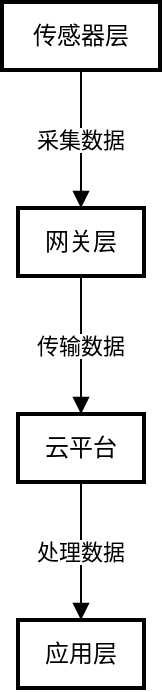 <mxfile version="24.5.5" type="github">
  <diagram name="第 1 页" id="OLYgfp5TXsXwXul3KUrM">
    <mxGraphModel>
      <root>
        <mxCell id="0" />
        <mxCell id="1" parent="0" />
        <mxCell id="2" value="传感器层" style="whiteSpace=wrap;strokeWidth=2;" vertex="1" parent="1">
          <mxGeometry width="79" height="34" as="geometry" />
        </mxCell>
        <mxCell id="3" value="网关层" style="whiteSpace=wrap;strokeWidth=2;" vertex="1" parent="1">
          <mxGeometry x="8" y="103" width="63" height="34" as="geometry" />
        </mxCell>
        <mxCell id="4" value="云平台" style="whiteSpace=wrap;strokeWidth=2;" vertex="1" parent="1">
          <mxGeometry x="8" y="206" width="63" height="34" as="geometry" />
        </mxCell>
        <mxCell id="5" value="应用层" style="whiteSpace=wrap;strokeWidth=2;" vertex="1" parent="1">
          <mxGeometry x="8" y="309" width="63" height="34" as="geometry" />
        </mxCell>
        <mxCell id="6" value="采集数据" style="curved=1;startArrow=none;endArrow=block;exitX=0.5;exitY=1;entryX=0.5;entryY=0;" edge="1" parent="1" source="2" target="3">
          <mxGeometry relative="1" as="geometry">
            <Array as="points" />
          </mxGeometry>
        </mxCell>
        <mxCell id="7" value="传输数据" style="curved=1;startArrow=none;endArrow=block;exitX=0.5;exitY=1;entryX=0.5;entryY=0;" edge="1" parent="1" source="3" target="4">
          <mxGeometry relative="1" as="geometry">
            <Array as="points" />
          </mxGeometry>
        </mxCell>
        <mxCell id="8" value="处理数据" style="curved=1;startArrow=none;endArrow=block;exitX=0.5;exitY=1;entryX=0.5;entryY=0;" edge="1" parent="1" source="4" target="5">
          <mxGeometry relative="1" as="geometry">
            <Array as="points" />
          </mxGeometry>
        </mxCell>
      </root>
    </mxGraphModel>
  </diagram>
</mxfile>

